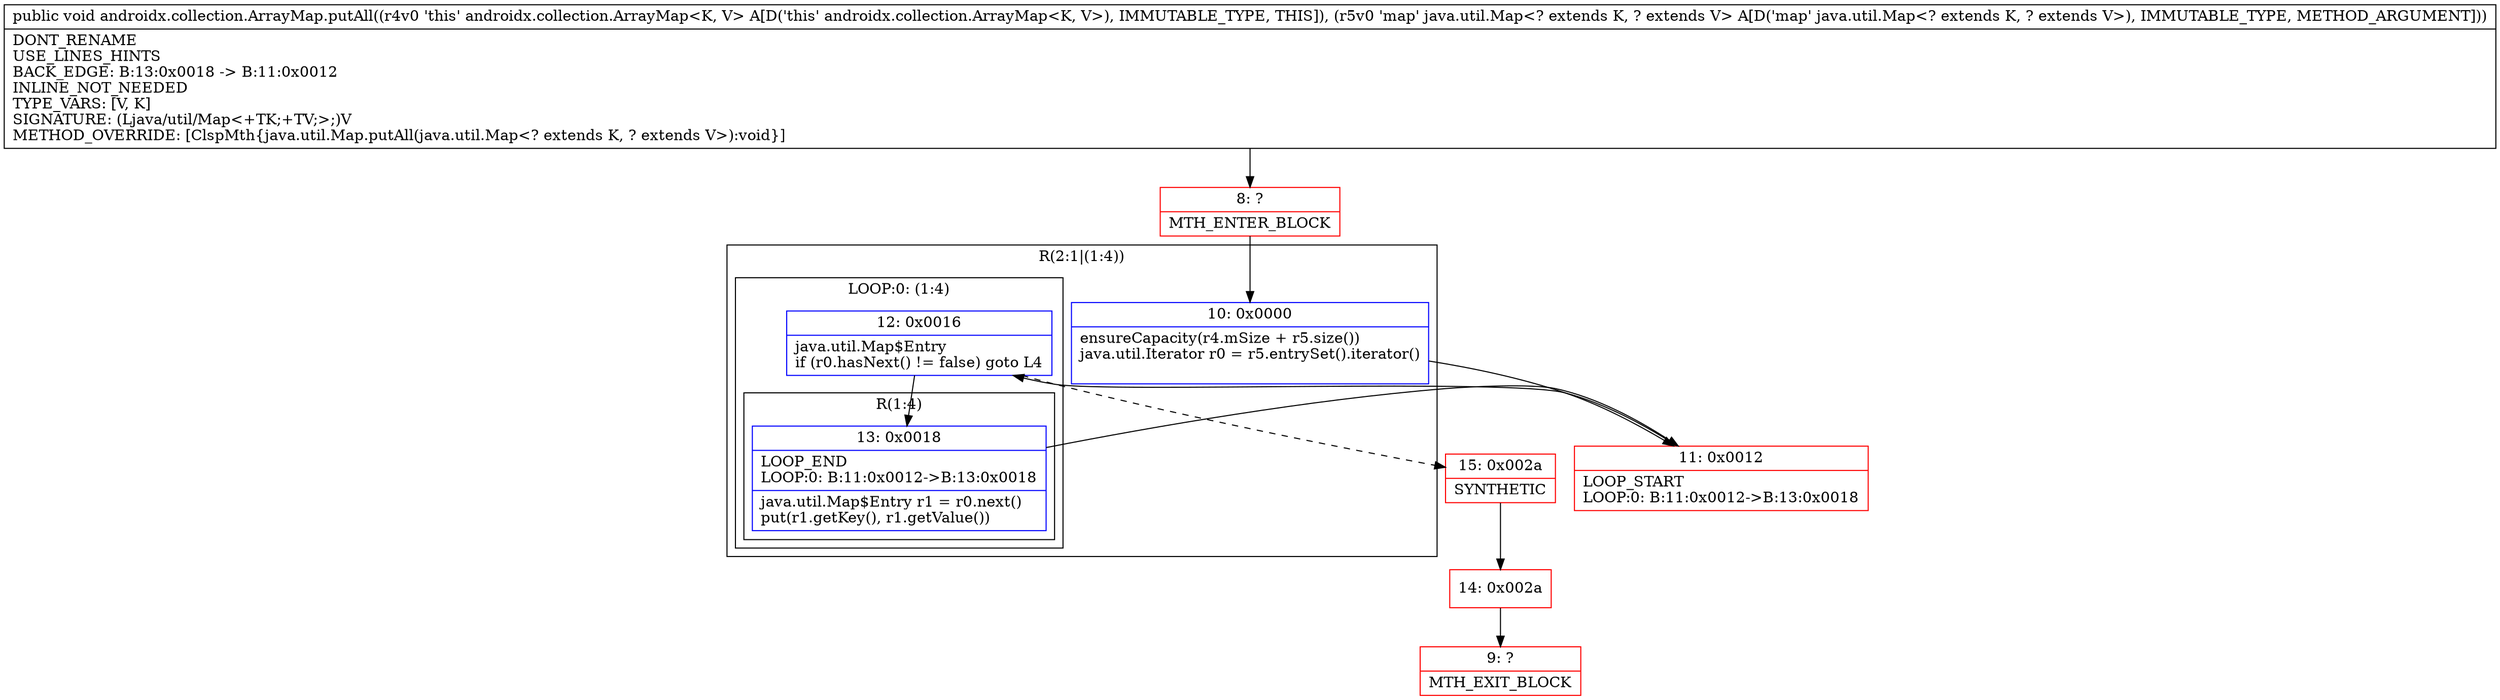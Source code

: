 digraph "CFG forandroidx.collection.ArrayMap.putAll(Ljava\/util\/Map;)V" {
subgraph cluster_Region_576947463 {
label = "R(2:1|(1:4))";
node [shape=record,color=blue];
Node_10 [shape=record,label="{10\:\ 0x0000|ensureCapacity(r4.mSize + r5.size())\ljava.util.Iterator r0 = r5.entrySet().iterator()\l\l}"];
subgraph cluster_LoopRegion_80201397 {
label = "LOOP:0: (1:4)";
node [shape=record,color=blue];
Node_12 [shape=record,label="{12\:\ 0x0016|java.util.Map$Entry \lif (r0.hasNext() != false) goto L4\l}"];
subgraph cluster_Region_2132342319 {
label = "R(1:4)";
node [shape=record,color=blue];
Node_13 [shape=record,label="{13\:\ 0x0018|LOOP_END\lLOOP:0: B:11:0x0012\-\>B:13:0x0018\l|java.util.Map$Entry r1 = r0.next()\lput(r1.getKey(), r1.getValue())\l}"];
}
}
}
Node_8 [shape=record,color=red,label="{8\:\ ?|MTH_ENTER_BLOCK\l}"];
Node_11 [shape=record,color=red,label="{11\:\ 0x0012|LOOP_START\lLOOP:0: B:11:0x0012\-\>B:13:0x0018\l}"];
Node_15 [shape=record,color=red,label="{15\:\ 0x002a|SYNTHETIC\l}"];
Node_14 [shape=record,color=red,label="{14\:\ 0x002a}"];
Node_9 [shape=record,color=red,label="{9\:\ ?|MTH_EXIT_BLOCK\l}"];
MethodNode[shape=record,label="{public void androidx.collection.ArrayMap.putAll((r4v0 'this' androidx.collection.ArrayMap\<K, V\> A[D('this' androidx.collection.ArrayMap\<K, V\>), IMMUTABLE_TYPE, THIS]), (r5v0 'map' java.util.Map\<? extends K, ? extends V\> A[D('map' java.util.Map\<? extends K, ? extends V\>), IMMUTABLE_TYPE, METHOD_ARGUMENT]))  | DONT_RENAME\lUSE_LINES_HINTS\lBACK_EDGE: B:13:0x0018 \-\> B:11:0x0012\lINLINE_NOT_NEEDED\lTYPE_VARS: [V, K]\lSIGNATURE: (Ljava\/util\/Map\<+TK;+TV;\>;)V\lMETHOD_OVERRIDE: [ClspMth\{java.util.Map.putAll(java.util.Map\<? extends K, ? extends V\>):void\}]\l}"];
MethodNode -> Node_8;Node_10 -> Node_11;
Node_12 -> Node_13;
Node_12 -> Node_15[style=dashed];
Node_13 -> Node_11;
Node_8 -> Node_10;
Node_11 -> Node_12;
Node_15 -> Node_14;
Node_14 -> Node_9;
}

